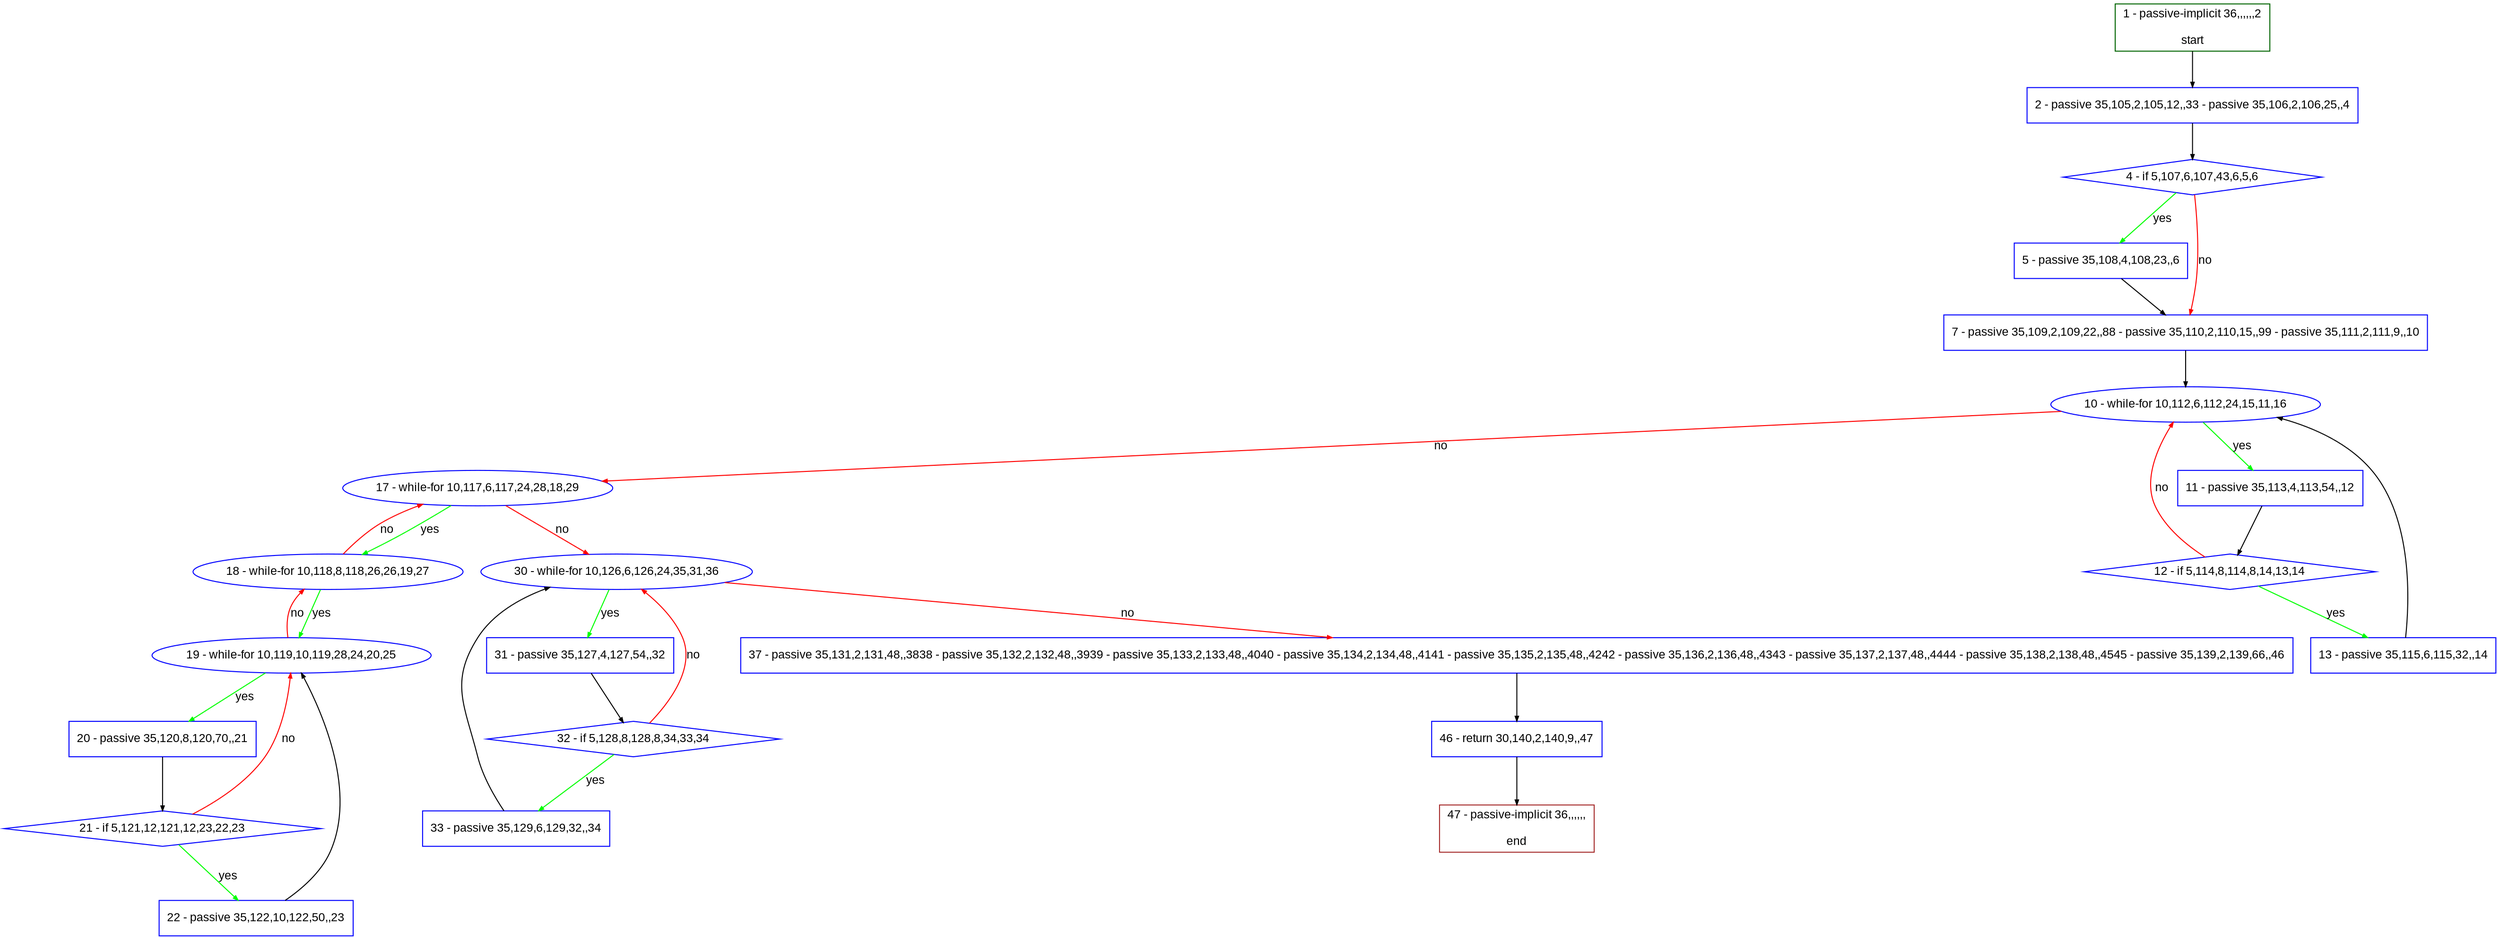 digraph "" {
  graph [pack="true", label="", fontsize="12", packmode="clust", fontname="Arial", fillcolor="#FFFFCC", bgcolor="white", style="rounded,filled", compound="true"];
  node [node_initialized="no", label="", color="grey", fontsize="12", fillcolor="white", fontname="Arial", style="filled", shape="rectangle", compound="true", fixedsize="false"];
  edge [fontcolor="black", arrowhead="normal", arrowtail="none", arrowsize="0.5", ltail="", label="", color="black", fontsize="12", lhead="", fontname="Arial", dir="forward", compound="true"];
  __N1 [label="2 - passive 35,105,2,105,12,,33 - passive 35,106,2,106,25,,4", color="#0000ff", fillcolor="#ffffff", style="filled", shape="box"];
  __N2 [label="1 - passive-implicit 36,,,,,,2\n\nstart", color="#006400", fillcolor="#ffffff", style="filled", shape="box"];
  __N3 [label="4 - if 5,107,6,107,43,6,5,6", color="#0000ff", fillcolor="#ffffff", style="filled", shape="diamond"];
  __N4 [label="5 - passive 35,108,4,108,23,,6", color="#0000ff", fillcolor="#ffffff", style="filled", shape="box"];
  __N5 [label="7 - passive 35,109,2,109,22,,88 - passive 35,110,2,110,15,,99 - passive 35,111,2,111,9,,10", color="#0000ff", fillcolor="#ffffff", style="filled", shape="box"];
  __N6 [label="10 - while-for 10,112,6,112,24,15,11,16", color="#0000ff", fillcolor="#ffffff", style="filled", shape="oval"];
  __N7 [label="11 - passive 35,113,4,113,54,,12", color="#0000ff", fillcolor="#ffffff", style="filled", shape="box"];
  __N8 [label="17 - while-for 10,117,6,117,24,28,18,29", color="#0000ff", fillcolor="#ffffff", style="filled", shape="oval"];
  __N9 [label="12 - if 5,114,8,114,8,14,13,14", color="#0000ff", fillcolor="#ffffff", style="filled", shape="diamond"];
  __N10 [label="13 - passive 35,115,6,115,32,,14", color="#0000ff", fillcolor="#ffffff", style="filled", shape="box"];
  __N11 [label="18 - while-for 10,118,8,118,26,26,19,27", color="#0000ff", fillcolor="#ffffff", style="filled", shape="oval"];
  __N12 [label="30 - while-for 10,126,6,126,24,35,31,36", color="#0000ff", fillcolor="#ffffff", style="filled", shape="oval"];
  __N13 [label="19 - while-for 10,119,10,119,28,24,20,25", color="#0000ff", fillcolor="#ffffff", style="filled", shape="oval"];
  __N14 [label="20 - passive 35,120,8,120,70,,21", color="#0000ff", fillcolor="#ffffff", style="filled", shape="box"];
  __N15 [label="21 - if 5,121,12,121,12,23,22,23", color="#0000ff", fillcolor="#ffffff", style="filled", shape="diamond"];
  __N16 [label="22 - passive 35,122,10,122,50,,23", color="#0000ff", fillcolor="#ffffff", style="filled", shape="box"];
  __N17 [label="31 - passive 35,127,4,127,54,,32", color="#0000ff", fillcolor="#ffffff", style="filled", shape="box"];
  __N18 [label="37 - passive 35,131,2,131,48,,3838 - passive 35,132,2,132,48,,3939 - passive 35,133,2,133,48,,4040 - passive 35,134,2,134,48,,4141 - passive 35,135,2,135,48,,4242 - passive 35,136,2,136,48,,4343 - passive 35,137,2,137,48,,4444 - passive 35,138,2,138,48,,4545 - passive 35,139,2,139,66,,46", color="#0000ff", fillcolor="#ffffff", style="filled", shape="box"];
  __N19 [label="32 - if 5,128,8,128,8,34,33,34", color="#0000ff", fillcolor="#ffffff", style="filled", shape="diamond"];
  __N20 [label="33 - passive 35,129,6,129,32,,34", color="#0000ff", fillcolor="#ffffff", style="filled", shape="box"];
  __N21 [label="46 - return 30,140,2,140,9,,47", color="#0000ff", fillcolor="#ffffff", style="filled", shape="box"];
  __N22 [label="47 - passive-implicit 36,,,,,,\n\nend", color="#a52a2a", fillcolor="#ffffff", style="filled", shape="box"];
  __N2 -> __N1 [arrowhead="normal", arrowtail="none", color="#000000", label="", dir="forward"];
  __N1 -> __N3 [arrowhead="normal", arrowtail="none", color="#000000", label="", dir="forward"];
  __N3 -> __N4 [arrowhead="normal", arrowtail="none", color="#00ff00", label="yes", dir="forward"];
  __N3 -> __N5 [arrowhead="normal", arrowtail="none", color="#ff0000", label="no", dir="forward"];
  __N4 -> __N5 [arrowhead="normal", arrowtail="none", color="#000000", label="", dir="forward"];
  __N5 -> __N6 [arrowhead="normal", arrowtail="none", color="#000000", label="", dir="forward"];
  __N6 -> __N7 [arrowhead="normal", arrowtail="none", color="#00ff00", label="yes", dir="forward"];
  __N6 -> __N8 [arrowhead="normal", arrowtail="none", color="#ff0000", label="no", dir="forward"];
  __N7 -> __N9 [arrowhead="normal", arrowtail="none", color="#000000", label="", dir="forward"];
  __N9 -> __N6 [arrowhead="normal", arrowtail="none", color="#ff0000", label="no", dir="forward"];
  __N9 -> __N10 [arrowhead="normal", arrowtail="none", color="#00ff00", label="yes", dir="forward"];
  __N10 -> __N6 [arrowhead="normal", arrowtail="none", color="#000000", label="", dir="forward"];
  __N8 -> __N11 [arrowhead="normal", arrowtail="none", color="#00ff00", label="yes", dir="forward"];
  __N11 -> __N8 [arrowhead="normal", arrowtail="none", color="#ff0000", label="no", dir="forward"];
  __N8 -> __N12 [arrowhead="normal", arrowtail="none", color="#ff0000", label="no", dir="forward"];
  __N11 -> __N13 [arrowhead="normal", arrowtail="none", color="#00ff00", label="yes", dir="forward"];
  __N13 -> __N11 [arrowhead="normal", arrowtail="none", color="#ff0000", label="no", dir="forward"];
  __N13 -> __N14 [arrowhead="normal", arrowtail="none", color="#00ff00", label="yes", dir="forward"];
  __N14 -> __N15 [arrowhead="normal", arrowtail="none", color="#000000", label="", dir="forward"];
  __N15 -> __N13 [arrowhead="normal", arrowtail="none", color="#ff0000", label="no", dir="forward"];
  __N15 -> __N16 [arrowhead="normal", arrowtail="none", color="#00ff00", label="yes", dir="forward"];
  __N16 -> __N13 [arrowhead="normal", arrowtail="none", color="#000000", label="", dir="forward"];
  __N12 -> __N17 [arrowhead="normal", arrowtail="none", color="#00ff00", label="yes", dir="forward"];
  __N12 -> __N18 [arrowhead="normal", arrowtail="none", color="#ff0000", label="no", dir="forward"];
  __N17 -> __N19 [arrowhead="normal", arrowtail="none", color="#000000", label="", dir="forward"];
  __N19 -> __N12 [arrowhead="normal", arrowtail="none", color="#ff0000", label="no", dir="forward"];
  __N19 -> __N20 [arrowhead="normal", arrowtail="none", color="#00ff00", label="yes", dir="forward"];
  __N20 -> __N12 [arrowhead="normal", arrowtail="none", color="#000000", label="", dir="forward"];
  __N18 -> __N21 [arrowhead="normal", arrowtail="none", color="#000000", label="", dir="forward"];
  __N21 -> __N22 [arrowhead="normal", arrowtail="none", color="#000000", label="", dir="forward"];
}
